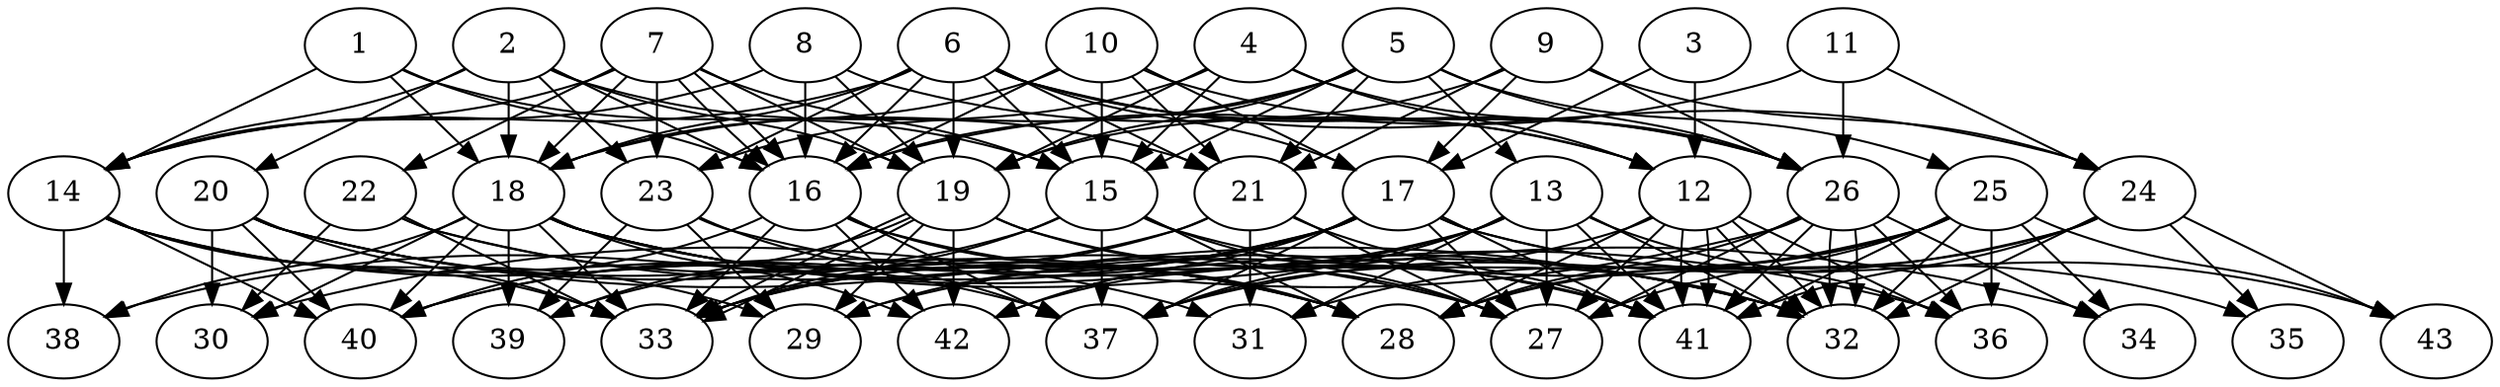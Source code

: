 // DAG (tier=3-complex, mode=data, n=43, ccr=0.534, fat=0.854, density=0.772, regular=0.340, jump=0.293, mindata=4194304, maxdata=33554432)
// DAG automatically generated by daggen at Sun Aug 24 16:33:35 2025
// /home/ermia/Project/Environments/daggen/bin/daggen --dot --ccr 0.534 --fat 0.854 --regular 0.340 --density 0.772 --jump 0.293 --mindata 4194304 --maxdata 33554432 -n 43 
digraph G {
  1 [size="28950460744912227794944", alpha="0.19", expect_size="14475230372456113897472"]
  1 -> 14 [size ="7542702413447168"]
  1 -> 15 [size ="7542702413447168"]
  1 -> 16 [size ="7542702413447168"]
  1 -> 18 [size ="7542702413447168"]
  2 [size="256426090531211392", alpha="0.08", expect_size="128213045265605696"]
  2 -> 14 [size ="7706072945000448"]
  2 -> 16 [size ="7706072945000448"]
  2 -> 18 [size ="7706072945000448"]
  2 -> 19 [size ="7706072945000448"]
  2 -> 20 [size ="7706072945000448"]
  2 -> 21 [size ="7706072945000448"]
  2 -> 23 [size ="7706072945000448"]
  3 [size="198394577055961344", alpha="0.07", expect_size="99197288527980672"]
  3 -> 12 [size ="3670893121241088"]
  3 -> 17 [size ="3670893121241088"]
  4 [size="2717068813593154158592", alpha="0.11", expect_size="1358534406796577079296"]
  4 -> 12 [size ="1557723644690432"]
  4 -> 15 [size ="1557723644690432"]
  4 -> 19 [size ="1557723644690432"]
  4 -> 23 [size ="1557723644690432"]
  4 -> 26 [size ="1557723644690432"]
  5 [size="12602853182230730113024", alpha="0.02", expect_size="6301426591115365056512"]
  5 -> 13 [size ="4332473399902208"]
  5 -> 15 [size ="4332473399902208"]
  5 -> 16 [size ="4332473399902208"]
  5 -> 18 [size ="4332473399902208"]
  5 -> 19 [size ="4332473399902208"]
  5 -> 21 [size ="4332473399902208"]
  5 -> 25 [size ="4332473399902208"]
  5 -> 26 [size ="4332473399902208"]
  6 [size="32186370230014397382656", alpha="0.18", expect_size="16093185115007198691328"]
  6 -> 12 [size ="8094772644282368"]
  6 -> 14 [size ="8094772644282368"]
  6 -> 15 [size ="8094772644282368"]
  6 -> 16 [size ="8094772644282368"]
  6 -> 17 [size ="8094772644282368"]
  6 -> 18 [size ="8094772644282368"]
  6 -> 19 [size ="8094772644282368"]
  6 -> 21 [size ="8094772644282368"]
  6 -> 23 [size ="8094772644282368"]
  6 -> 24 [size ="8094772644282368"]
  6 -> 26 [size ="8094772644282368"]
  7 [size="64759926150179320", alpha="0.18", expect_size="32379963075089660"]
  7 -> 14 [size ="4186174776147968"]
  7 -> 15 [size ="4186174776147968"]
  7 -> 16 [size ="4186174776147968"]
  7 -> 16 [size ="4186174776147968"]
  7 -> 18 [size ="4186174776147968"]
  7 -> 19 [size ="4186174776147968"]
  7 -> 22 [size ="4186174776147968"]
  7 -> 23 [size ="4186174776147968"]
  8 [size="1495636604972347424768", alpha="0.03", expect_size="747818302486173712384"]
  8 -> 12 [size ="1046262623240192"]
  8 -> 14 [size ="1046262623240192"]
  8 -> 16 [size ="1046262623240192"]
  8 -> 19 [size ="1046262623240192"]
  9 [size="11465850400652959744", alpha="0.14", expect_size="5732925200326479872"]
  9 -> 17 [size ="5782917913509888"]
  9 -> 19 [size ="5782917913509888"]
  9 -> 21 [size ="5782917913509888"]
  9 -> 24 [size ="5782917913509888"]
  9 -> 26 [size ="5782917913509888"]
  10 [size="5427449320214120", alpha="0.12", expect_size="2713724660107060"]
  10 -> 15 [size ="196102376652800"]
  10 -> 16 [size ="196102376652800"]
  10 -> 17 [size ="196102376652800"]
  10 -> 18 [size ="196102376652800"]
  10 -> 21 [size ="196102376652800"]
  10 -> 26 [size ="196102376652800"]
  11 [size="801959806810621739008", alpha="0.10", expect_size="400979903405310869504"]
  11 -> 16 [size ="690544581804032"]
  11 -> 24 [size ="690544581804032"]
  11 -> 26 [size ="690544581804032"]
  12 [size="3742313146501241344", alpha="0.02", expect_size="1871156573250620672"]
  12 -> 27 [size ="2359715296182272"]
  12 -> 28 [size ="2359715296182272"]
  12 -> 32 [size ="2359715296182272"]
  12 -> 32 [size ="2359715296182272"]
  12 -> 36 [size ="2359715296182272"]
  12 -> 37 [size ="2359715296182272"]
  12 -> 41 [size ="2359715296182272"]
  12 -> 41 [size ="2359715296182272"]
  13 [size="8656869945047172096", alpha="0.15", expect_size="4328434972523586048"]
  13 -> 27 [size ="6316232592588800"]
  13 -> 31 [size ="6316232592588800"]
  13 -> 32 [size ="6316232592588800"]
  13 -> 33 [size ="6316232592588800"]
  13 -> 36 [size ="6316232592588800"]
  13 -> 37 [size ="6316232592588800"]
  13 -> 41 [size ="6316232592588800"]
  13 -> 42 [size ="6316232592588800"]
  14 [size="64333337099612632", alpha="0.01", expect_size="32166668549806316"]
  14 -> 29 [size ="2171440849747968"]
  14 -> 31 [size ="2171440849747968"]
  14 -> 33 [size ="2171440849747968"]
  14 -> 37 [size ="2171440849747968"]
  14 -> 38 [size ="2171440849747968"]
  14 -> 40 [size ="2171440849747968"]
  15 [size="188645718773691904", alpha="0.15", expect_size="94322859386845952"]
  15 -> 27 [size ="3026056529313792"]
  15 -> 28 [size ="3026056529313792"]
  15 -> 32 [size ="3026056529313792"]
  15 -> 33 [size ="3026056529313792"]
  15 -> 37 [size ="3026056529313792"]
  15 -> 39 [size ="3026056529313792"]
  16 [size="3843344168058804224", alpha="0.06", expect_size="1921672084029402112"]
  16 -> 28 [size ="3204835105046528"]
  16 -> 33 [size ="3204835105046528"]
  16 -> 37 [size ="3204835105046528"]
  16 -> 40 [size ="3204835105046528"]
  16 -> 41 [size ="3204835105046528"]
  16 -> 42 [size ="3204835105046528"]
  17 [size="26533047673181901422592", alpha="0.18", expect_size="13266523836590950711296"]
  17 -> 27 [size ="7116745114386432"]
  17 -> 29 [size ="7116745114386432"]
  17 -> 33 [size ="7116745114386432"]
  17 -> 35 [size ="7116745114386432"]
  17 -> 37 [size ="7116745114386432"]
  17 -> 38 [size ="7116745114386432"]
  17 -> 40 [size ="7116745114386432"]
  17 -> 41 [size ="7116745114386432"]
  17 -> 42 [size ="7116745114386432"]
  17 -> 43 [size ="7116745114386432"]
  18 [size="3816355709028604575744", alpha="0.11", expect_size="1908177854514302287872"]
  18 -> 28 [size ="1953691041005568"]
  18 -> 30 [size ="1953691041005568"]
  18 -> 32 [size ="1953691041005568"]
  18 -> 33 [size ="1953691041005568"]
  18 -> 34 [size ="1953691041005568"]
  18 -> 36 [size ="1953691041005568"]
  18 -> 38 [size ="1953691041005568"]
  18 -> 39 [size ="1953691041005568"]
  18 -> 40 [size ="1953691041005568"]
  18 -> 42 [size ="1953691041005568"]
  19 [size="29372472528527880617984", alpha="0.07", expect_size="14686236264263940308992"]
  19 -> 27 [size ="7615825615781888"]
  19 -> 29 [size ="7615825615781888"]
  19 -> 33 [size ="7615825615781888"]
  19 -> 33 [size ="7615825615781888"]
  19 -> 39 [size ="7615825615781888"]
  19 -> 41 [size ="7615825615781888"]
  19 -> 42 [size ="7615825615781888"]
  20 [size="118481360764907232", alpha="0.15", expect_size="59240680382453616"]
  20 -> 27 [size ="7890734887731200"]
  20 -> 28 [size ="7890734887731200"]
  20 -> 30 [size ="7890734887731200"]
  20 -> 32 [size ="7890734887731200"]
  20 -> 33 [size ="7890734887731200"]
  20 -> 40 [size ="7890734887731200"]
  21 [size="6026088015023323480064", alpha="0.18", expect_size="3013044007511661740032"]
  21 -> 27 [size ="2649193214640128"]
  21 -> 31 [size ="2649193214640128"]
  21 -> 33 [size ="2649193214640128"]
  21 -> 40 [size ="2649193214640128"]
  21 -> 41 [size ="2649193214640128"]
  22 [size="152462269446893862912", alpha="0.11", expect_size="76231134723446931456"]
  22 -> 28 [size ="228313490522112"]
  22 -> 30 [size ="228313490522112"]
  22 -> 33 [size ="228313490522112"]
  22 -> 41 [size ="228313490522112"]
  23 [size="1142916414426221824", alpha="0.13", expect_size="571458207213110912"]
  23 -> 29 [size ="435832343232512"]
  23 -> 32 [size ="435832343232512"]
  23 -> 37 [size ="435832343232512"]
  23 -> 39 [size ="435832343232512"]
  24 [size="725010291982630400", alpha="0.01", expect_size="362505145991315200"]
  24 -> 28 [size ="727560489009152"]
  24 -> 32 [size ="727560489009152"]
  24 -> 35 [size ="727560489009152"]
  24 -> 37 [size ="727560489009152"]
  24 -> 41 [size ="727560489009152"]
  24 -> 43 [size ="727560489009152"]
  25 [size="3564399881879605248", alpha="0.13", expect_size="1782199940939802624"]
  25 -> 27 [size ="1226755478126592"]
  25 -> 28 [size ="1226755478126592"]
  25 -> 29 [size ="1226755478126592"]
  25 -> 31 [size ="1226755478126592"]
  25 -> 32 [size ="1226755478126592"]
  25 -> 34 [size ="1226755478126592"]
  25 -> 36 [size ="1226755478126592"]
  25 -> 41 [size ="1226755478126592"]
  25 -> 43 [size ="1226755478126592"]
  26 [size="322785865369614848", alpha="0.19", expect_size="161392932684807424"]
  26 -> 27 [size ="212577023950848"]
  26 -> 28 [size ="212577023950848"]
  26 -> 30 [size ="212577023950848"]
  26 -> 32 [size ="212577023950848"]
  26 -> 32 [size ="212577023950848"]
  26 -> 34 [size ="212577023950848"]
  26 -> 36 [size ="212577023950848"]
  26 -> 41 [size ="212577023950848"]
  27 [size="202837509166461344", alpha="0.17", expect_size="101418754583230672"]
  28 [size="5246394286328082432", alpha="0.18", expect_size="2623197143164041216"]
  29 [size="27237532386234972", alpha="0.09", expect_size="13618766193117486"]
  30 [size="52419416318167936", alpha="0.07", expect_size="26209708159083968"]
  31 [size="5107437617694989312", alpha="0.16", expect_size="2553718808847494656"]
  32 [size="9942338723271905280", alpha="0.17", expect_size="4971169361635952640"]
  33 [size="421651003249937472", alpha="0.19", expect_size="210825501624968736"]
  34 [size="2012746590808178688000", alpha="0.05", expect_size="1006373295404089344000"]
  35 [size="127955796637058596864", alpha="0.09", expect_size="63977898318529298432"]
  36 [size="18663286106682896384", alpha="0.06", expect_size="9331643053341448192"]
  37 [size="108536093190789056", alpha="0.02", expect_size="54268046595394528"]
  38 [size="361590202772796288", alpha="0.11", expect_size="180795101386398144"]
  39 [size="113555405368182439936", alpha="0.11", expect_size="56777702684091219968"]
  40 [size="40521670371010816", alpha="0.06", expect_size="20260835185505408"]
  41 [size="148637127983453175808", alpha="0.06", expect_size="74318563991726587904"]
  42 [size="11490985718961586307072", alpha="0.13", expect_size="5745492859480793153536"]
  43 [size="3637067414046110208", alpha="0.05", expect_size="1818533707023055104"]
}
